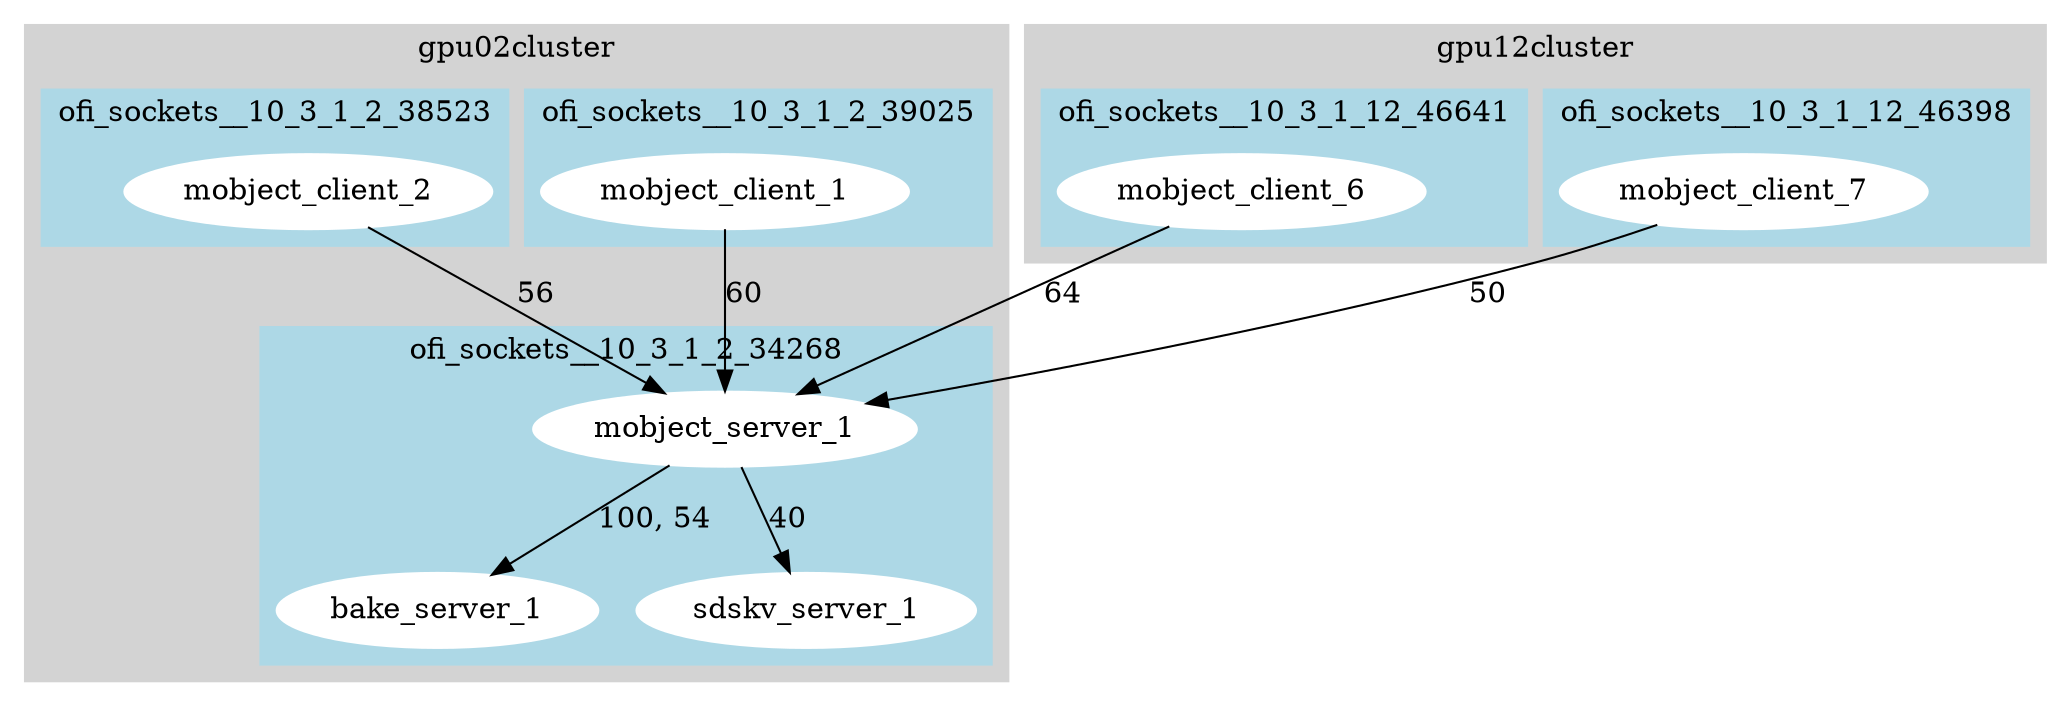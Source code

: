 digraph G {
subgraph clustergpu02cluster {
node [style=filled, color=white];
 style=filled;
 color=lightgrey;
subgraph clusterofi_sockets__10_3_1_2_34268 {
node [style=filled];
 color=lightblue;
 label = "ofi_sockets__10_3_1_2_34268";
mobject_server_1 -> bake_server_1 [label="100, 54", weight="100, 54"];
mobject_server_1 -> sdskv_server_1 [label="40", weight="40"];
}

subgraph clusterofi_sockets__10_3_1_2_39025 {
node [style=filled];
 color=lightblue;
label = "ofi_sockets__10_3_1_2_39025";
mobject_client_1 -> mobject_server_1 [label="60", weight="60"];
}

subgraph clusterofi_sockets__10_3_1_2_38523 {
node [style=filled];
 color=lightblue;
label = "ofi_sockets__10_3_1_2_38523";
mobject_client_2 -> mobject_server_1 [label="56", weight="56"];
}

label = "gpu02cluster";
}

subgraph clustergpu12cluster {
node [style=filled, color=white];
 style=filled;
 color=lightgrey;
subgraph clusterofi_sockets__10_3_1_12_46641 {
node [style=filled];
 color=lightblue;
label = "ofi_sockets__10_3_1_12_46641";
mobject_client_6 -> mobject_server_1 [label="64", weight="64"];
}

subgraph clusterofi_sockets__10_3_1_12_46398 {
node [style=filled];
 color=lightblue;
 label = "ofi_sockets__10_3_1_12_46398";
 mobject_client_7 -> mobject_server_1 [label="50", weight="50"];
}

label = "gpu12cluster";
}
}
